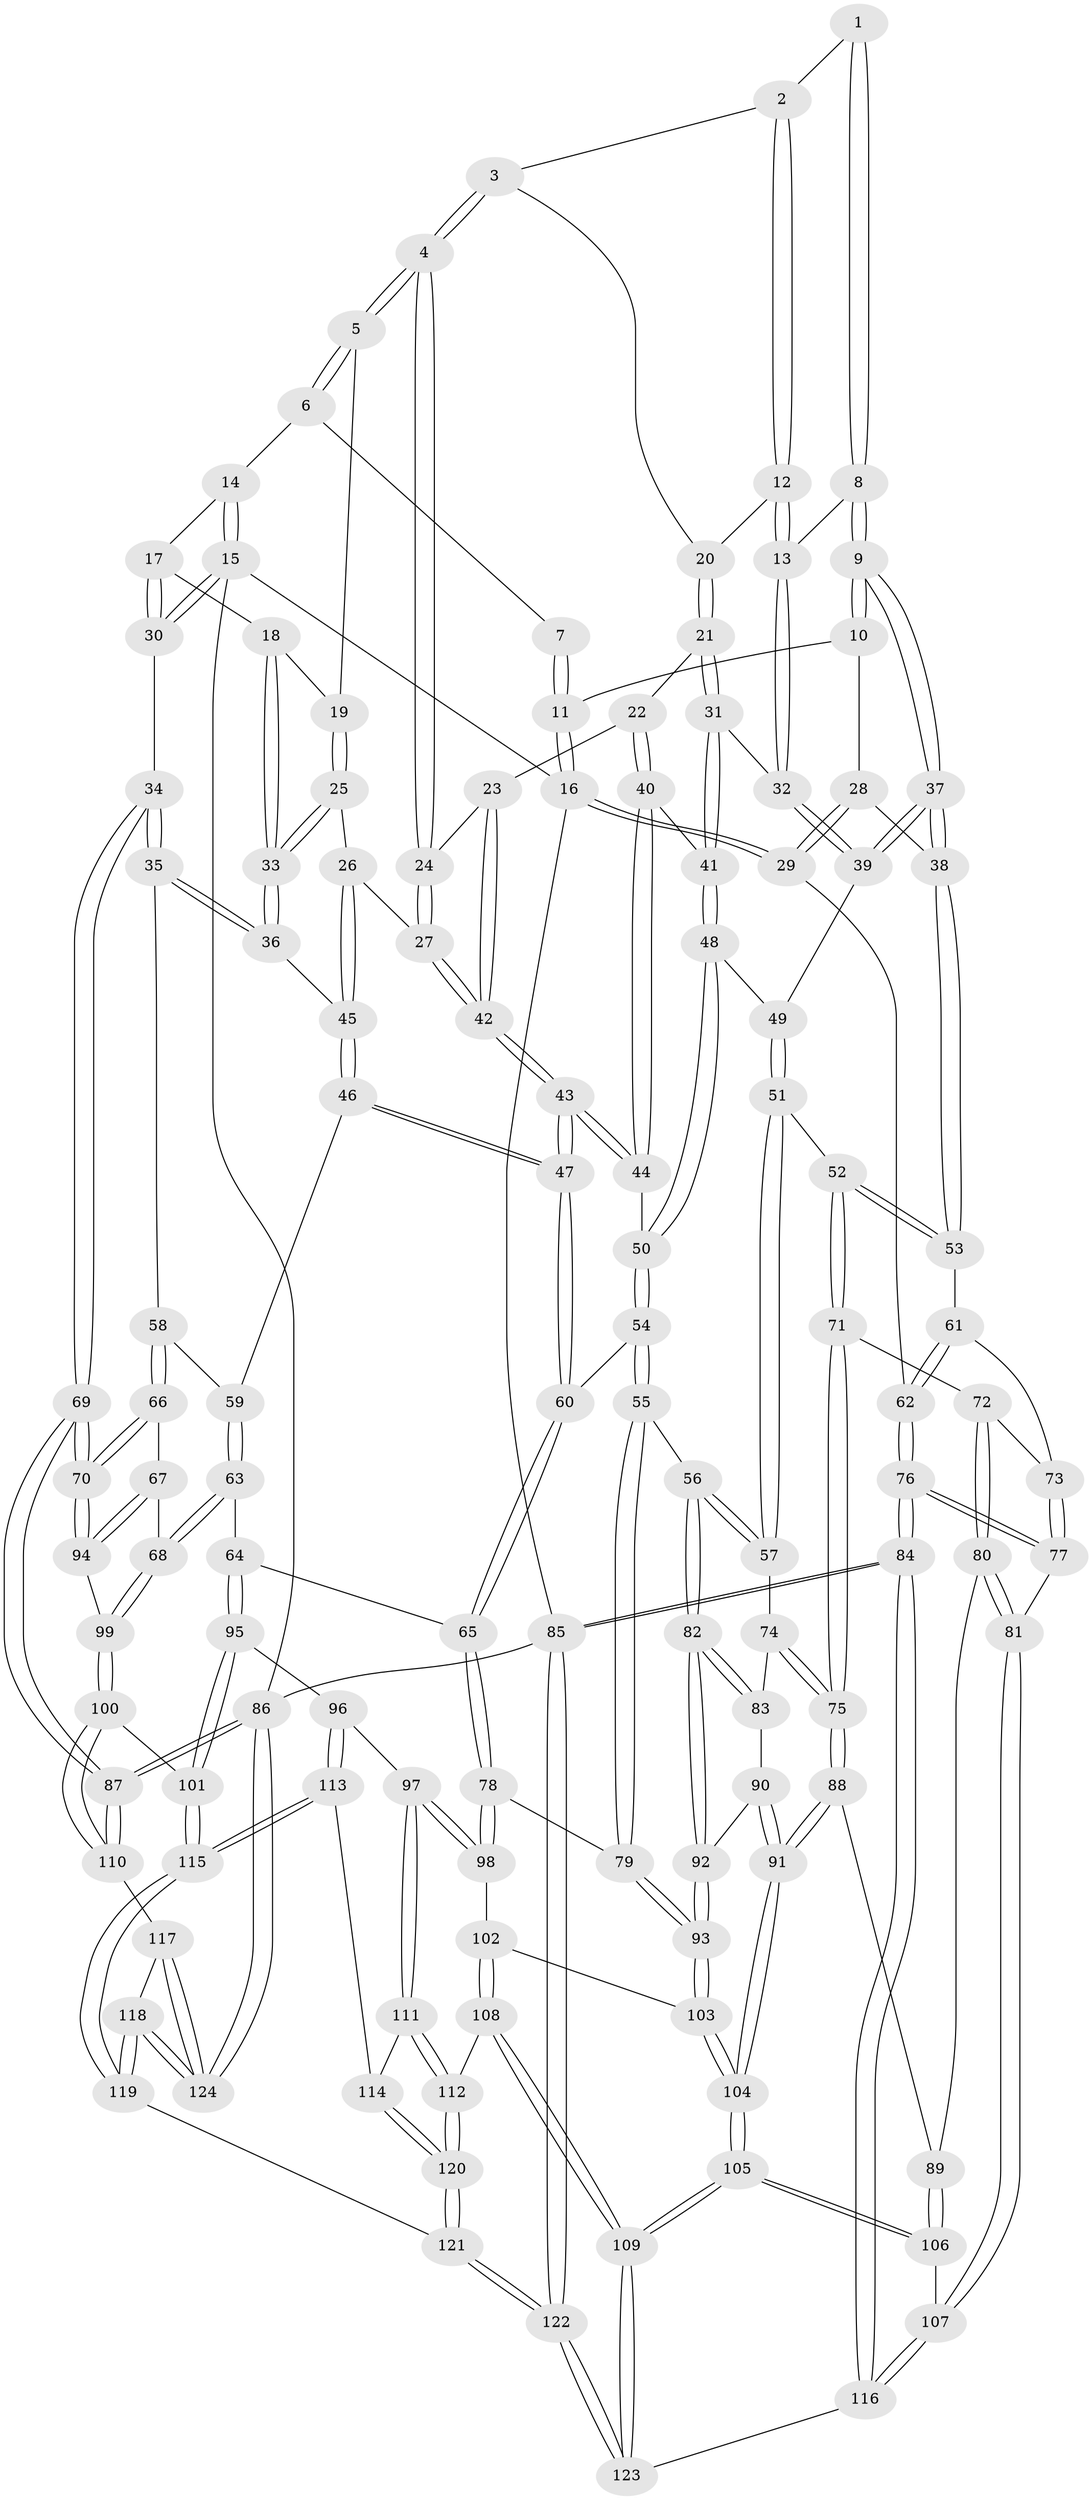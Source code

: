 // Generated by graph-tools (version 1.1) at 2025/16/03/09/25 04:16:59]
// undirected, 124 vertices, 307 edges
graph export_dot {
graph [start="1"]
  node [color=gray90,style=filled];
  1 [pos="+0.3500112397503445+0"];
  2 [pos="+0.37002041410792275+0"];
  3 [pos="+0.4533414546048722+0.05890573621245551"];
  4 [pos="+0.7004044631878624+0.00607242752440414"];
  5 [pos="+0.7199396561604517+0"];
  6 [pos="+0.7605072672235632+0"];
  7 [pos="+0.3490022181363991+0"];
  8 [pos="+0.23641727286824762+0.09977605547000427"];
  9 [pos="+0.196680409475426+0.1315963256219692"];
  10 [pos="+0.15003222382638004+0.09872111587801398"];
  11 [pos="+0+0"];
  12 [pos="+0.3578365540532388+0.13278832489847003"];
  13 [pos="+0.3522396309446668+0.15559976959108365"];
  14 [pos="+0.7757965669787718+0"];
  15 [pos="+1+0"];
  16 [pos="+0+0"];
  17 [pos="+0.9323824517964023+0.12020417635708822"];
  18 [pos="+0.919796167842419+0.13787209328375946"];
  19 [pos="+0.7756186859289185+0.03477736926100669"];
  20 [pos="+0.46219245768664746+0.0841242249664889"];
  21 [pos="+0.48523320336763537+0.13041434380488384"];
  22 [pos="+0.6394024331051742+0.11374126360967474"];
  23 [pos="+0.6431963376259018+0.11196980111065581"];
  24 [pos="+0.6878828719667939+0.043928430383885345"];
  25 [pos="+0.8852496798060282+0.20515894035290258"];
  26 [pos="+0.7915110957466167+0.19848329011368152"];
  27 [pos="+0.7845895174383263+0.19368993178507754"];
  28 [pos="+0.0278503981961538+0.1411377589517418"];
  29 [pos="+0+0"];
  30 [pos="+1+0.043601279253607635"];
  31 [pos="+0.4533198154970201+0.19315393847838355"];
  32 [pos="+0.352995619617638+0.15746297645159466"];
  33 [pos="+0.8863368197986075+0.20571540015528655"];
  34 [pos="+1+0.2754108938734061"];
  35 [pos="+0.923360488167078+0.2711460046859758"];
  36 [pos="+0.9111487327509777+0.2558703917692694"];
  37 [pos="+0.18884439136527326+0.23963545087068364"];
  38 [pos="+0.1465151372211305+0.28748318943660667"];
  39 [pos="+0.29671799907246427+0.2430249930822408"];
  40 [pos="+0.5622876425388708+0.2319791745432228"];
  41 [pos="+0.4577391646268095+0.22116293727295666"];
  42 [pos="+0.6819540279109528+0.24744474925010282"];
  43 [pos="+0.6845837731509968+0.3256039386875583"];
  44 [pos="+0.58401033398449+0.2815408827295662"];
  45 [pos="+0.7650045539615744+0.2746670089015454"];
  46 [pos="+0.6988432682507648+0.3302216110716424"];
  47 [pos="+0.6868830217921115+0.32986625873805414"];
  48 [pos="+0.4432161238253404+0.2685854566456162"];
  49 [pos="+0.3546205372001798+0.2904022337612355"];
  50 [pos="+0.4832916642207627+0.3346683126742139"];
  51 [pos="+0.32954267333743104+0.39008394857876905"];
  52 [pos="+0.14564709068852152+0.33652298716710705"];
  53 [pos="+0.13400682374687423+0.3181702169604542"];
  54 [pos="+0.4915968029445444+0.4171990178566336"];
  55 [pos="+0.46687758905504256+0.45777396220161737"];
  56 [pos="+0.4136623264396295+0.46078423992317186"];
  57 [pos="+0.3565527904998179+0.4401319128525483"];
  58 [pos="+0.8732774177984904+0.3624002947601235"];
  59 [pos="+0.777219932699237+0.3630947356537671"];
  60 [pos="+0.6573320738724467+0.3823856093171712"];
  61 [pos="+0.1161490875145741+0.3214901662691854"];
  62 [pos="+0+0.27809899637166374"];
  63 [pos="+0.7797454581007677+0.5422304754885648"];
  64 [pos="+0.7732201405663844+0.5425224323417125"];
  65 [pos="+0.6795157270906355+0.4883964877618944"];
  66 [pos="+0.9043360281687992+0.457623465839583"];
  67 [pos="+0.8018780958565718+0.5309963654800641"];
  68 [pos="+0.7819537916574582+0.5427329873666635"];
  69 [pos="+1+0.5574209447184878"];
  70 [pos="+1+0.5588994875107064"];
  71 [pos="+0.16793332302146427+0.47628801208465177"];
  72 [pos="+0.13046570954901934+0.4914337947552686"];
  73 [pos="+0.011541556121255821+0.4651332486368404"];
  74 [pos="+0.28064754257171565+0.4919311469517651"];
  75 [pos="+0.18495485309817064+0.4948291968763398"];
  76 [pos="+0+0.602663674553998"];
  77 [pos="+0+0.6027474515011085"];
  78 [pos="+0.5486335593436713+0.5741572102945081"];
  79 [pos="+0.5063897354836115+0.523495702133289"];
  80 [pos="+0+0.6148879687612059"];
  81 [pos="+0+0.6068278707001925"];
  82 [pos="+0.37324026678208816+0.5562754843641975"];
  83 [pos="+0.29375259497042955+0.5425608861212228"];
  84 [pos="+0+1"];
  85 [pos="+0+1"];
  86 [pos="+1+1"];
  87 [pos="+1+0.8409917253359577"];
  88 [pos="+0.18523021501172374+0.6184715526202922"];
  89 [pos="+0.032813787855134266+0.6327762882968642"];
  90 [pos="+0.2937651841130966+0.5455014118450391"];
  91 [pos="+0.22662089210166925+0.6607629213158629"];
  92 [pos="+0.36008936990002705+0.6256348787449872"];
  93 [pos="+0.36078391654840003+0.6357624792074298"];
  94 [pos="+1+0.6144656326551927"];
  95 [pos="+0.6295984861335903+0.7113822311713316"];
  96 [pos="+0.5907006897359885+0.7126972501621561"];
  97 [pos="+0.5713512045568545+0.6997009894369354"];
  98 [pos="+0.560466491327575+0.6859180690189536"];
  99 [pos="+0.8728783989222888+0.6934160469246899"];
  100 [pos="+0.8358550333084656+0.7784937418449587"];
  101 [pos="+0.8029698068210616+0.7861290442239741"];
  102 [pos="+0.4322763320900527+0.6816489660240652"];
  103 [pos="+0.35964649161140483+0.644361372159891"];
  104 [pos="+0.24773219652386771+0.6949480776841332"];
  105 [pos="+0.22166731853803698+0.8549868951141467"];
  106 [pos="+0.16775042464360873+0.8411941630551927"];
  107 [pos="+0.1171944279510622+0.8431508399607639"];
  108 [pos="+0.34379583431532834+0.8476040265812361"];
  109 [pos="+0.23165871050100253+0.8689692113442957"];
  110 [pos="+0.9057482385398135+0.8420827259678794"];
  111 [pos="+0.4154759220040352+0.8389845920241414"];
  112 [pos="+0.3588726419988355+0.8492455263760693"];
  113 [pos="+0.5854829353594927+0.8087749841523068"];
  114 [pos="+0.5113447190977082+0.8906780480816401"];
  115 [pos="+0.688537692035979+0.9931529194452309"];
  116 [pos="+0+0.9380789472333387"];
  117 [pos="+0.9036807989654229+0.8808756763661781"];
  118 [pos="+0.7486426580354683+1"];
  119 [pos="+0.6728937853350775+1"];
  120 [pos="+0.5125172055952835+1"];
  121 [pos="+0.5532390423066046+1"];
  122 [pos="+0.25533496379511267+1"];
  123 [pos="+0.23300938305318789+0.9955472308740998"];
  124 [pos="+1+1"];
  1 -- 2;
  1 -- 8;
  1 -- 8;
  2 -- 3;
  2 -- 12;
  2 -- 12;
  3 -- 4;
  3 -- 4;
  3 -- 20;
  4 -- 5;
  4 -- 5;
  4 -- 24;
  4 -- 24;
  5 -- 6;
  5 -- 6;
  5 -- 19;
  6 -- 7;
  6 -- 14;
  7 -- 11;
  7 -- 11;
  8 -- 9;
  8 -- 9;
  8 -- 13;
  9 -- 10;
  9 -- 10;
  9 -- 37;
  9 -- 37;
  10 -- 11;
  10 -- 28;
  11 -- 16;
  11 -- 16;
  12 -- 13;
  12 -- 13;
  12 -- 20;
  13 -- 32;
  13 -- 32;
  14 -- 15;
  14 -- 15;
  14 -- 17;
  15 -- 16;
  15 -- 30;
  15 -- 30;
  15 -- 86;
  16 -- 29;
  16 -- 29;
  16 -- 85;
  17 -- 18;
  17 -- 30;
  17 -- 30;
  18 -- 19;
  18 -- 33;
  18 -- 33;
  19 -- 25;
  19 -- 25;
  20 -- 21;
  20 -- 21;
  21 -- 22;
  21 -- 31;
  21 -- 31;
  22 -- 23;
  22 -- 40;
  22 -- 40;
  23 -- 24;
  23 -- 42;
  23 -- 42;
  24 -- 27;
  24 -- 27;
  25 -- 26;
  25 -- 33;
  25 -- 33;
  26 -- 27;
  26 -- 45;
  26 -- 45;
  27 -- 42;
  27 -- 42;
  28 -- 29;
  28 -- 29;
  28 -- 38;
  29 -- 62;
  30 -- 34;
  31 -- 32;
  31 -- 41;
  31 -- 41;
  32 -- 39;
  32 -- 39;
  33 -- 36;
  33 -- 36;
  34 -- 35;
  34 -- 35;
  34 -- 69;
  34 -- 69;
  35 -- 36;
  35 -- 36;
  35 -- 58;
  36 -- 45;
  37 -- 38;
  37 -- 38;
  37 -- 39;
  37 -- 39;
  38 -- 53;
  38 -- 53;
  39 -- 49;
  40 -- 41;
  40 -- 44;
  40 -- 44;
  41 -- 48;
  41 -- 48;
  42 -- 43;
  42 -- 43;
  43 -- 44;
  43 -- 44;
  43 -- 47;
  43 -- 47;
  44 -- 50;
  45 -- 46;
  45 -- 46;
  46 -- 47;
  46 -- 47;
  46 -- 59;
  47 -- 60;
  47 -- 60;
  48 -- 49;
  48 -- 50;
  48 -- 50;
  49 -- 51;
  49 -- 51;
  50 -- 54;
  50 -- 54;
  51 -- 52;
  51 -- 57;
  51 -- 57;
  52 -- 53;
  52 -- 53;
  52 -- 71;
  52 -- 71;
  53 -- 61;
  54 -- 55;
  54 -- 55;
  54 -- 60;
  55 -- 56;
  55 -- 79;
  55 -- 79;
  56 -- 57;
  56 -- 57;
  56 -- 82;
  56 -- 82;
  57 -- 74;
  58 -- 59;
  58 -- 66;
  58 -- 66;
  59 -- 63;
  59 -- 63;
  60 -- 65;
  60 -- 65;
  61 -- 62;
  61 -- 62;
  61 -- 73;
  62 -- 76;
  62 -- 76;
  63 -- 64;
  63 -- 68;
  63 -- 68;
  64 -- 65;
  64 -- 95;
  64 -- 95;
  65 -- 78;
  65 -- 78;
  66 -- 67;
  66 -- 70;
  66 -- 70;
  67 -- 68;
  67 -- 94;
  67 -- 94;
  68 -- 99;
  68 -- 99;
  69 -- 70;
  69 -- 70;
  69 -- 87;
  69 -- 87;
  70 -- 94;
  70 -- 94;
  71 -- 72;
  71 -- 75;
  71 -- 75;
  72 -- 73;
  72 -- 80;
  72 -- 80;
  73 -- 77;
  73 -- 77;
  74 -- 75;
  74 -- 75;
  74 -- 83;
  75 -- 88;
  75 -- 88;
  76 -- 77;
  76 -- 77;
  76 -- 84;
  76 -- 84;
  77 -- 81;
  78 -- 79;
  78 -- 98;
  78 -- 98;
  79 -- 93;
  79 -- 93;
  80 -- 81;
  80 -- 81;
  80 -- 89;
  81 -- 107;
  81 -- 107;
  82 -- 83;
  82 -- 83;
  82 -- 92;
  82 -- 92;
  83 -- 90;
  84 -- 85;
  84 -- 85;
  84 -- 116;
  84 -- 116;
  85 -- 122;
  85 -- 122;
  85 -- 86;
  86 -- 87;
  86 -- 87;
  86 -- 124;
  86 -- 124;
  87 -- 110;
  87 -- 110;
  88 -- 89;
  88 -- 91;
  88 -- 91;
  89 -- 106;
  89 -- 106;
  90 -- 91;
  90 -- 91;
  90 -- 92;
  91 -- 104;
  91 -- 104;
  92 -- 93;
  92 -- 93;
  93 -- 103;
  93 -- 103;
  94 -- 99;
  95 -- 96;
  95 -- 101;
  95 -- 101;
  96 -- 97;
  96 -- 113;
  96 -- 113;
  97 -- 98;
  97 -- 98;
  97 -- 111;
  97 -- 111;
  98 -- 102;
  99 -- 100;
  99 -- 100;
  100 -- 101;
  100 -- 110;
  100 -- 110;
  101 -- 115;
  101 -- 115;
  102 -- 103;
  102 -- 108;
  102 -- 108;
  103 -- 104;
  103 -- 104;
  104 -- 105;
  104 -- 105;
  105 -- 106;
  105 -- 106;
  105 -- 109;
  105 -- 109;
  106 -- 107;
  107 -- 116;
  107 -- 116;
  108 -- 109;
  108 -- 109;
  108 -- 112;
  109 -- 123;
  109 -- 123;
  110 -- 117;
  111 -- 112;
  111 -- 112;
  111 -- 114;
  112 -- 120;
  112 -- 120;
  113 -- 114;
  113 -- 115;
  113 -- 115;
  114 -- 120;
  114 -- 120;
  115 -- 119;
  115 -- 119;
  116 -- 123;
  117 -- 118;
  117 -- 124;
  117 -- 124;
  118 -- 119;
  118 -- 119;
  118 -- 124;
  118 -- 124;
  119 -- 121;
  120 -- 121;
  120 -- 121;
  121 -- 122;
  121 -- 122;
  122 -- 123;
  122 -- 123;
}
